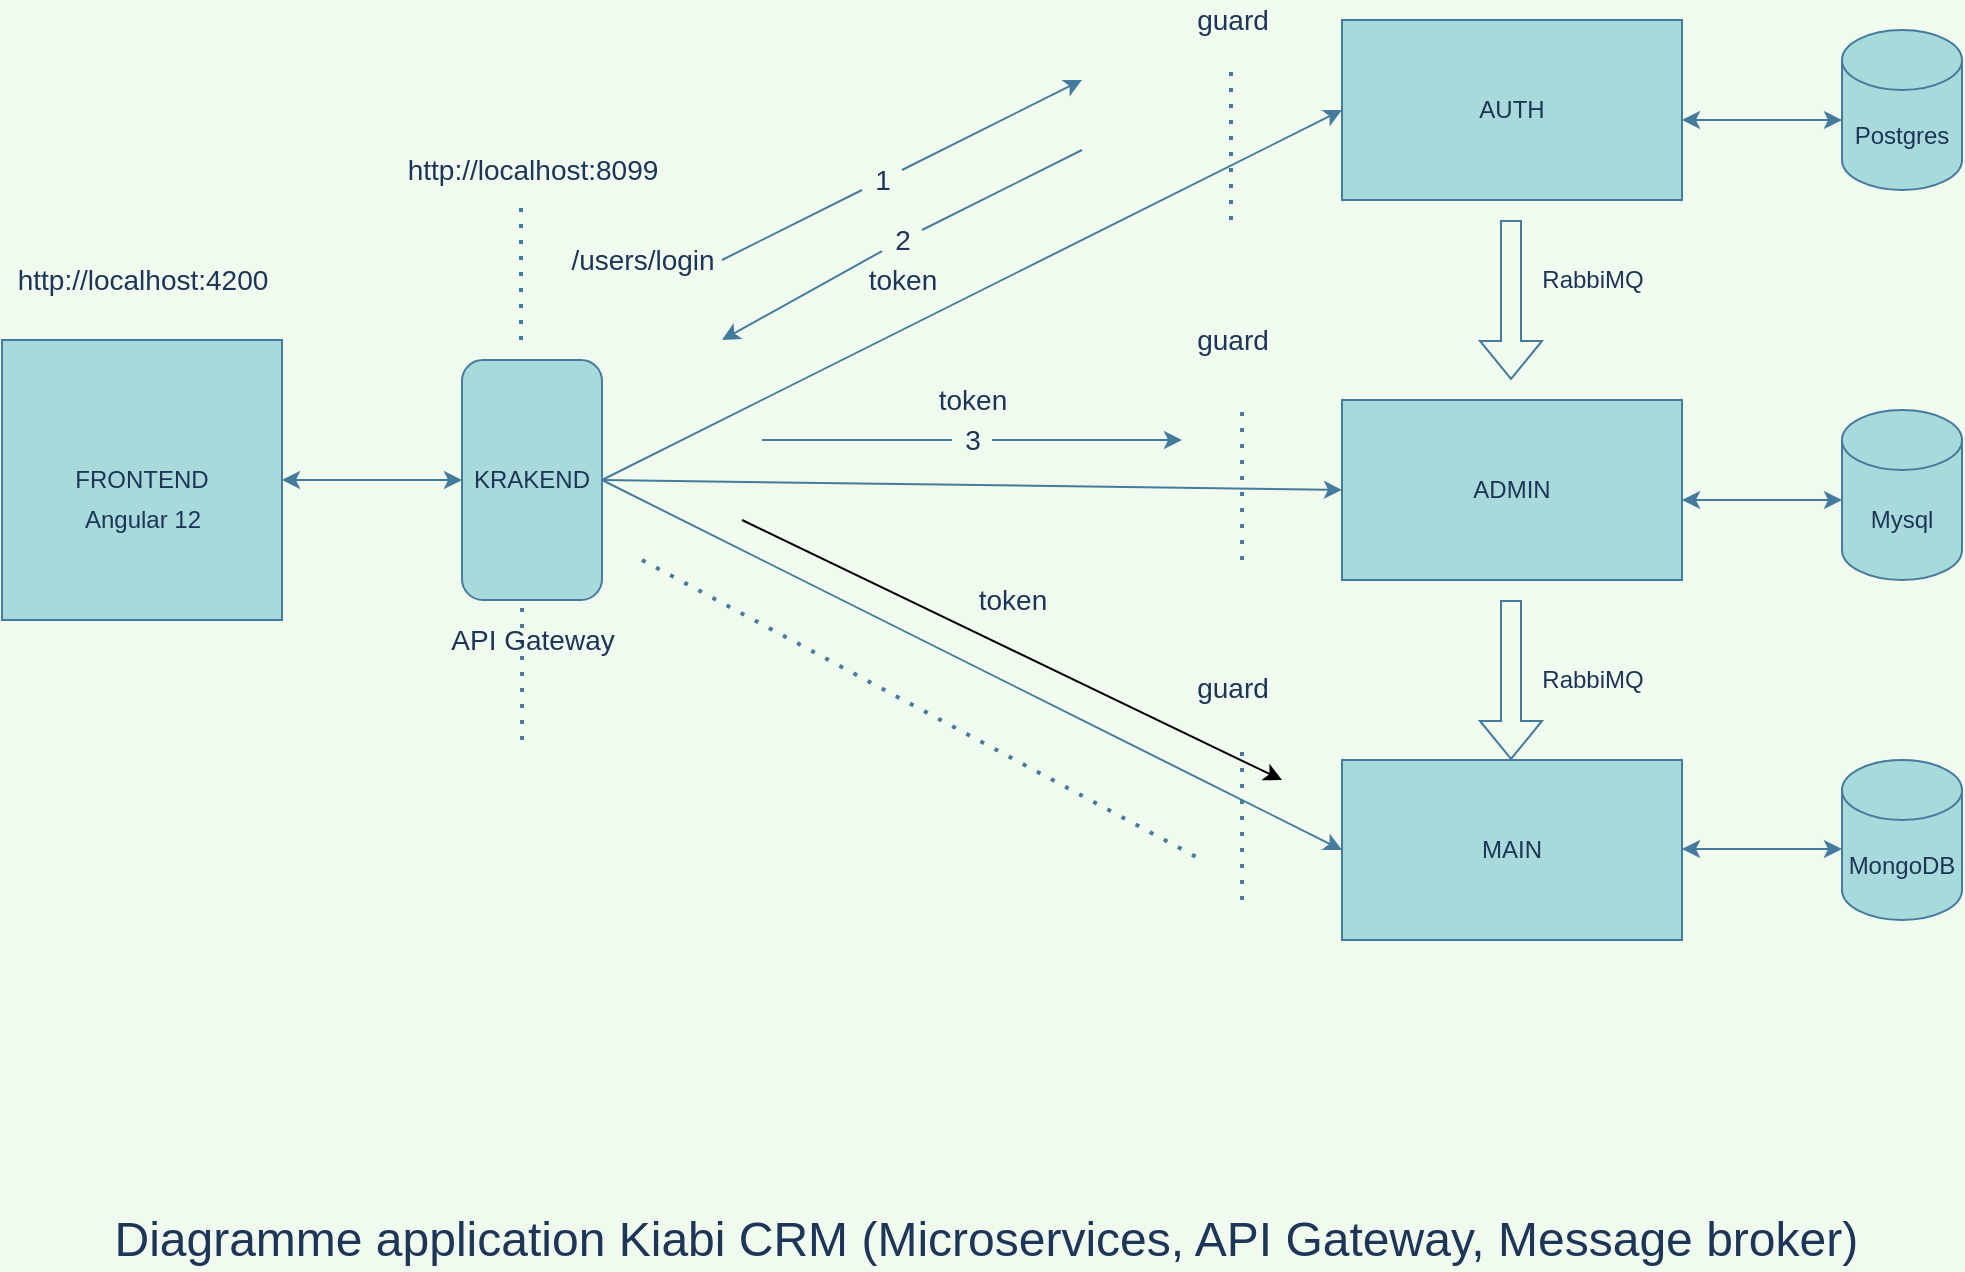 <mxfile version="16.5.1" type="device"><diagram id="C5RBs43oDa-KdzZeNtuy" name="Page-1"><mxGraphModel dx="1182" dy="875" grid="1" gridSize="10" guides="1" tooltips="1" connect="1" arrows="1" fold="1" page="1" pageScale="1" pageWidth="1169" pageHeight="827" background="#F1FAEE" math="0" shadow="0"><root><mxCell id="WIyWlLk6GJQsqaUBKTNV-0"/><mxCell id="WIyWlLk6GJQsqaUBKTNV-1" parent="WIyWlLk6GJQsqaUBKTNV-0"/><mxCell id="QdaalQLmriQR0HZM3aZn-0" value="FRONTEND" style="whiteSpace=wrap;html=1;aspect=fixed;fillColor=#A8DADC;strokeColor=#457B9D;fontColor=#1D3557;" parent="WIyWlLk6GJQsqaUBKTNV-1" vertex="1"><mxGeometry x="80" y="230" width="140" height="140" as="geometry"/></mxCell><mxCell id="QdaalQLmriQR0HZM3aZn-1" value="KRAKEND" style="rounded=1;whiteSpace=wrap;html=1;direction=south;fillColor=#A8DADC;strokeColor=#457B9D;fontColor=#1D3557;" parent="WIyWlLk6GJQsqaUBKTNV-1" vertex="1"><mxGeometry x="310" y="240" width="70" height="120" as="geometry"/></mxCell><mxCell id="QdaalQLmriQR0HZM3aZn-3" value="" style="endArrow=none;dashed=1;html=1;dashPattern=1 3;strokeWidth=2;rounded=0;labelBackgroundColor=#F1FAEE;strokeColor=#457B9D;fontColor=#1D3557;" parent="WIyWlLk6GJQsqaUBKTNV-1" edge="1"><mxGeometry width="50" height="50" relative="1" as="geometry"><mxPoint x="340" y="430" as="sourcePoint"/><mxPoint x="340" y="364" as="targetPoint"/></mxGeometry></mxCell><mxCell id="QdaalQLmriQR0HZM3aZn-5" value="" style="endArrow=none;dashed=1;html=1;dashPattern=1 3;strokeWidth=2;rounded=0;labelBackgroundColor=#F1FAEE;strokeColor=#457B9D;fontColor=#1D3557;" parent="WIyWlLk6GJQsqaUBKTNV-1" edge="1"><mxGeometry width="50" height="50" relative="1" as="geometry"><mxPoint x="339.5" y="230" as="sourcePoint"/><mxPoint x="339.5" y="164" as="targetPoint"/></mxGeometry></mxCell><mxCell id="QdaalQLmriQR0HZM3aZn-6" value="" style="endArrow=classic;startArrow=classic;html=1;rounded=0;entryX=0.5;entryY=1;entryDx=0;entryDy=0;labelBackgroundColor=#F1FAEE;strokeColor=#457B9D;fontColor=#1D3557;" parent="WIyWlLk6GJQsqaUBKTNV-1" target="QdaalQLmriQR0HZM3aZn-1" edge="1"><mxGeometry width="50" height="50" relative="1" as="geometry"><mxPoint x="220" y="300" as="sourcePoint"/><mxPoint x="270" y="250" as="targetPoint"/></mxGeometry></mxCell><mxCell id="QdaalQLmriQR0HZM3aZn-7" value="AUTH" style="rounded=0;whiteSpace=wrap;html=1;fillColor=#A8DADC;strokeColor=#457B9D;fontColor=#1D3557;" parent="WIyWlLk6GJQsqaUBKTNV-1" vertex="1"><mxGeometry x="750" y="70" width="170" height="90" as="geometry"/></mxCell><mxCell id="QdaalQLmriQR0HZM3aZn-8" value="ADMIN" style="rounded=0;whiteSpace=wrap;html=1;fillColor=#A8DADC;strokeColor=#457B9D;fontColor=#1D3557;" parent="WIyWlLk6GJQsqaUBKTNV-1" vertex="1"><mxGeometry x="750" y="260" width="170" height="90" as="geometry"/></mxCell><mxCell id="QdaalQLmriQR0HZM3aZn-9" value="MAIN" style="rounded=0;whiteSpace=wrap;html=1;fillColor=#A8DADC;strokeColor=#457B9D;fontColor=#1D3557;" parent="WIyWlLk6GJQsqaUBKTNV-1" vertex="1"><mxGeometry x="750" y="440" width="170" height="90" as="geometry"/></mxCell><mxCell id="QdaalQLmriQR0HZM3aZn-13" value="" style="endArrow=classic;html=1;rounded=0;exitX=0.5;exitY=0;exitDx=0;exitDy=0;entryX=0;entryY=0.5;entryDx=0;entryDy=0;labelBackgroundColor=#F1FAEE;strokeColor=#457B9D;fontColor=#1D3557;" parent="WIyWlLk6GJQsqaUBKTNV-1" source="QdaalQLmriQR0HZM3aZn-1" target="QdaalQLmriQR0HZM3aZn-8" edge="1"><mxGeometry width="50" height="50" relative="1" as="geometry"><mxPoint x="470" y="420" as="sourcePoint"/><mxPoint x="520" y="370" as="targetPoint"/></mxGeometry></mxCell><mxCell id="QdaalQLmriQR0HZM3aZn-14" value="" style="endArrow=classic;html=1;rounded=0;entryX=0;entryY=0.5;entryDx=0;entryDy=0;labelBackgroundColor=#F1FAEE;strokeColor=#457B9D;fontColor=#1D3557;" parent="WIyWlLk6GJQsqaUBKTNV-1" target="QdaalQLmriQR0HZM3aZn-9" edge="1"><mxGeometry width="50" height="50" relative="1" as="geometry"><mxPoint x="380" y="300" as="sourcePoint"/><mxPoint x="740" y="490" as="targetPoint"/></mxGeometry></mxCell><mxCell id="QdaalQLmriQR0HZM3aZn-16" value="" style="endArrow=classic;html=1;rounded=0;entryX=0;entryY=0.5;entryDx=0;entryDy=0;labelBackgroundColor=#F1FAEE;strokeColor=#457B9D;fontColor=#1D3557;" parent="WIyWlLk6GJQsqaUBKTNV-1" target="QdaalQLmriQR0HZM3aZn-7" edge="1"><mxGeometry width="50" height="50" relative="1" as="geometry"><mxPoint x="380" y="300" as="sourcePoint"/><mxPoint x="430" y="250" as="targetPoint"/></mxGeometry></mxCell><mxCell id="QdaalQLmriQR0HZM3aZn-17" value="Postgres" style="shape=cylinder3;whiteSpace=wrap;html=1;boundedLbl=1;backgroundOutline=1;size=15;fillColor=#A8DADC;strokeColor=#457B9D;fontColor=#1D3557;" parent="WIyWlLk6GJQsqaUBKTNV-1" vertex="1"><mxGeometry x="1000" y="75" width="60" height="80" as="geometry"/></mxCell><mxCell id="QdaalQLmriQR0HZM3aZn-18" value="Mysql" style="shape=cylinder3;whiteSpace=wrap;html=1;boundedLbl=1;backgroundOutline=1;size=15;fillColor=#A8DADC;strokeColor=#457B9D;fontColor=#1D3557;" parent="WIyWlLk6GJQsqaUBKTNV-1" vertex="1"><mxGeometry x="1000" y="265" width="60" height="85" as="geometry"/></mxCell><mxCell id="QdaalQLmriQR0HZM3aZn-19" value="MongoDB" style="shape=cylinder3;whiteSpace=wrap;html=1;boundedLbl=1;backgroundOutline=1;size=15;fillColor=#A8DADC;strokeColor=#457B9D;fontColor=#1D3557;" parent="WIyWlLk6GJQsqaUBKTNV-1" vertex="1"><mxGeometry x="1000" y="440" width="60" height="80" as="geometry"/></mxCell><mxCell id="QdaalQLmriQR0HZM3aZn-21" value="" style="endArrow=classic;startArrow=classic;html=1;rounded=0;labelBackgroundColor=#F1FAEE;strokeColor=#457B9D;fontColor=#1D3557;" parent="WIyWlLk6GJQsqaUBKTNV-1" edge="1"><mxGeometry width="50" height="50" relative="1" as="geometry"><mxPoint x="920" y="120" as="sourcePoint"/><mxPoint x="1000" y="120" as="targetPoint"/></mxGeometry></mxCell><mxCell id="QdaalQLmriQR0HZM3aZn-22" value="" style="endArrow=classic;startArrow=classic;html=1;rounded=0;labelBackgroundColor=#F1FAEE;strokeColor=#457B9D;fontColor=#1D3557;" parent="WIyWlLk6GJQsqaUBKTNV-1" edge="1"><mxGeometry width="50" height="50" relative="1" as="geometry"><mxPoint x="920" y="310" as="sourcePoint"/><mxPoint x="1000" y="310" as="targetPoint"/></mxGeometry></mxCell><mxCell id="QdaalQLmriQR0HZM3aZn-23" value="" style="endArrow=classic;startArrow=classic;html=1;rounded=0;labelBackgroundColor=#F1FAEE;strokeColor=#457B9D;fontColor=#1D3557;" parent="WIyWlLk6GJQsqaUBKTNV-1" edge="1"><mxGeometry width="50" height="50" relative="1" as="geometry"><mxPoint x="920" y="484.5" as="sourcePoint"/><mxPoint x="1000" y="484.5" as="targetPoint"/></mxGeometry></mxCell><mxCell id="QdaalQLmriQR0HZM3aZn-24" value="" style="shape=flexArrow;endArrow=classic;html=1;rounded=0;labelBackgroundColor=#F1FAEE;strokeColor=#457B9D;fontColor=#1D3557;" parent="WIyWlLk6GJQsqaUBKTNV-1" edge="1"><mxGeometry width="50" height="50" relative="1" as="geometry"><mxPoint x="834.5" y="170" as="sourcePoint"/><mxPoint x="834.5" y="250" as="targetPoint"/></mxGeometry></mxCell><mxCell id="QdaalQLmriQR0HZM3aZn-25" value="" style="shape=flexArrow;endArrow=classic;html=1;rounded=0;labelBackgroundColor=#F1FAEE;strokeColor=#457B9D;fontColor=#1D3557;" parent="WIyWlLk6GJQsqaUBKTNV-1" edge="1"><mxGeometry width="50" height="50" relative="1" as="geometry"><mxPoint x="834.5" y="360" as="sourcePoint"/><mxPoint x="834.5" y="440" as="targetPoint"/></mxGeometry></mxCell><mxCell id="QdaalQLmriQR0HZM3aZn-26" value="RabbiMQ" style="text;html=1;align=center;verticalAlign=middle;resizable=0;points=[];autosize=1;strokeColor=none;fillColor=none;fontColor=#1D3557;" parent="WIyWlLk6GJQsqaUBKTNV-1" vertex="1"><mxGeometry x="840" y="190" width="70" height="20" as="geometry"/></mxCell><mxCell id="QdaalQLmriQR0HZM3aZn-27" value="RabbiMQ" style="text;html=1;align=center;verticalAlign=middle;resizable=0;points=[];autosize=1;strokeColor=none;fillColor=none;fontColor=#1D3557;" parent="WIyWlLk6GJQsqaUBKTNV-1" vertex="1"><mxGeometry x="840" y="390" width="70" height="20" as="geometry"/></mxCell><mxCell id="QdaalQLmriQR0HZM3aZn-28" value="Angular 12" style="text;html=1;align=center;verticalAlign=middle;resizable=0;points=[];autosize=1;strokeColor=none;fillColor=none;fontColor=#1D3557;" parent="WIyWlLk6GJQsqaUBKTNV-1" vertex="1"><mxGeometry x="115" y="310" width="70" height="20" as="geometry"/></mxCell><mxCell id="QdaalQLmriQR0HZM3aZn-30" value="&lt;font style=&quot;font-size: 14px&quot;&gt;http://localhost:8099&lt;/font&gt;" style="text;html=1;align=center;verticalAlign=middle;resizable=0;points=[];autosize=1;strokeColor=none;fillColor=none;fontColor=#1D3557;" parent="WIyWlLk6GJQsqaUBKTNV-1" vertex="1"><mxGeometry x="275" y="135" width="140" height="20" as="geometry"/></mxCell><mxCell id="QdaalQLmriQR0HZM3aZn-31" value="&lt;font style=&quot;font-size: 14px&quot;&gt;http://localhost:4200&lt;/font&gt;" style="text;html=1;align=center;verticalAlign=middle;resizable=0;points=[];autosize=1;strokeColor=none;fillColor=none;fontColor=#1D3557;" parent="WIyWlLk6GJQsqaUBKTNV-1" vertex="1"><mxGeometry x="80" y="190" width="140" height="20" as="geometry"/></mxCell><mxCell id="QdaalQLmriQR0HZM3aZn-32" value="/users/login" style="text;html=1;align=center;verticalAlign=middle;resizable=0;points=[];autosize=1;strokeColor=none;fillColor=none;fontSize=14;fontColor=#1D3557;" parent="WIyWlLk6GJQsqaUBKTNV-1" vertex="1"><mxGeometry x="355" y="180" width="90" height="20" as="geometry"/></mxCell><mxCell id="QdaalQLmriQR0HZM3aZn-33" value="" style="endArrow=classic;html=1;rounded=0;fontSize=14;startArrow=none;labelBackgroundColor=#F1FAEE;strokeColor=#457B9D;fontColor=#1D3557;" parent="WIyWlLk6GJQsqaUBKTNV-1" source="QdaalQLmriQR0HZM3aZn-40" edge="1"><mxGeometry width="50" height="50" relative="1" as="geometry"><mxPoint x="440" y="190" as="sourcePoint"/><mxPoint x="620" y="100" as="targetPoint"/></mxGeometry></mxCell><mxCell id="QdaalQLmriQR0HZM3aZn-34" value="" style="endArrow=classic;html=1;rounded=0;fontSize=14;startArrow=none;labelBackgroundColor=#F1FAEE;strokeColor=#457B9D;fontColor=#1D3557;" parent="WIyWlLk6GJQsqaUBKTNV-1" source="QdaalQLmriQR0HZM3aZn-41" edge="1"><mxGeometry width="50" height="50" relative="1" as="geometry"><mxPoint x="620" y="135" as="sourcePoint"/><mxPoint x="440" y="230" as="targetPoint"/></mxGeometry></mxCell><mxCell id="QdaalQLmriQR0HZM3aZn-35" value="token" style="text;html=1;align=center;verticalAlign=middle;resizable=0;points=[];autosize=1;strokeColor=none;fillColor=none;fontSize=14;fontColor=#1D3557;" parent="WIyWlLk6GJQsqaUBKTNV-1" vertex="1"><mxGeometry x="505" y="190" width="50" height="20" as="geometry"/></mxCell><mxCell id="QdaalQLmriQR0HZM3aZn-36" value="" style="endArrow=none;dashed=1;html=1;dashPattern=1 3;strokeWidth=2;rounded=0;fontSize=14;labelBackgroundColor=#F1FAEE;strokeColor=#457B9D;fontColor=#1D3557;" parent="WIyWlLk6GJQsqaUBKTNV-1" edge="1"><mxGeometry width="50" height="50" relative="1" as="geometry"><mxPoint x="700" y="340" as="sourcePoint"/><mxPoint x="700" y="260" as="targetPoint"/></mxGeometry></mxCell><mxCell id="QdaalQLmriQR0HZM3aZn-37" value="guard" style="text;html=1;align=center;verticalAlign=middle;resizable=0;points=[];autosize=1;strokeColor=none;fillColor=none;fontSize=14;fontColor=#1D3557;" parent="WIyWlLk6GJQsqaUBKTNV-1" vertex="1"><mxGeometry x="670" y="220" width="50" height="20" as="geometry"/></mxCell><mxCell id="QdaalQLmriQR0HZM3aZn-38" value="" style="endArrow=classic;html=1;rounded=0;fontSize=14;startArrow=none;labelBackgroundColor=#F1FAEE;strokeColor=#457B9D;fontColor=#1D3557;" parent="WIyWlLk6GJQsqaUBKTNV-1" source="QdaalQLmriQR0HZM3aZn-42" edge="1"><mxGeometry width="50" height="50" relative="1" as="geometry"><mxPoint x="460" y="280" as="sourcePoint"/><mxPoint x="670" y="280" as="targetPoint"/></mxGeometry></mxCell><mxCell id="QdaalQLmriQR0HZM3aZn-39" value="token" style="text;html=1;align=center;verticalAlign=middle;resizable=0;points=[];autosize=1;strokeColor=none;fillColor=none;fontSize=14;fontColor=#1D3557;" parent="WIyWlLk6GJQsqaUBKTNV-1" vertex="1"><mxGeometry x="540" y="250" width="50" height="20" as="geometry"/></mxCell><mxCell id="QdaalQLmriQR0HZM3aZn-42" value="3" style="text;html=1;align=center;verticalAlign=middle;resizable=0;points=[];autosize=1;strokeColor=none;fillColor=none;fontSize=14;fontColor=#1D3557;" parent="WIyWlLk6GJQsqaUBKTNV-1" vertex="1"><mxGeometry x="555" y="270" width="20" height="20" as="geometry"/></mxCell><mxCell id="QdaalQLmriQR0HZM3aZn-43" value="" style="endArrow=none;html=1;rounded=0;fontSize=14;labelBackgroundColor=#F1FAEE;strokeColor=#457B9D;fontColor=#1D3557;" parent="WIyWlLk6GJQsqaUBKTNV-1" target="QdaalQLmriQR0HZM3aZn-42" edge="1"><mxGeometry width="50" height="50" relative="1" as="geometry"><mxPoint x="460" y="280" as="sourcePoint"/><mxPoint x="670" y="280" as="targetPoint"/></mxGeometry></mxCell><mxCell id="QdaalQLmriQR0HZM3aZn-40" value="1" style="text;html=1;align=center;verticalAlign=middle;resizable=0;points=[];autosize=1;strokeColor=none;fillColor=none;fontSize=14;fontColor=#1D3557;" parent="WIyWlLk6GJQsqaUBKTNV-1" vertex="1"><mxGeometry x="510" y="140" width="20" height="20" as="geometry"/></mxCell><mxCell id="QdaalQLmriQR0HZM3aZn-44" value="" style="endArrow=none;html=1;rounded=0;fontSize=14;labelBackgroundColor=#F1FAEE;strokeColor=#457B9D;fontColor=#1D3557;" parent="WIyWlLk6GJQsqaUBKTNV-1" target="QdaalQLmriQR0HZM3aZn-40" edge="1"><mxGeometry width="50" height="50" relative="1" as="geometry"><mxPoint x="440" y="190" as="sourcePoint"/><mxPoint x="620" y="100" as="targetPoint"/></mxGeometry></mxCell><mxCell id="QdaalQLmriQR0HZM3aZn-41" value="2" style="text;html=1;align=center;verticalAlign=middle;resizable=0;points=[];autosize=1;strokeColor=none;fillColor=none;fontSize=14;fontColor=#1D3557;" parent="WIyWlLk6GJQsqaUBKTNV-1" vertex="1"><mxGeometry x="520" y="170" width="20" height="20" as="geometry"/></mxCell><mxCell id="QdaalQLmriQR0HZM3aZn-45" value="" style="endArrow=none;html=1;rounded=0;fontSize=14;labelBackgroundColor=#F1FAEE;strokeColor=#457B9D;fontColor=#1D3557;" parent="WIyWlLk6GJQsqaUBKTNV-1" target="QdaalQLmriQR0HZM3aZn-41" edge="1"><mxGeometry width="50" height="50" relative="1" as="geometry"><mxPoint x="620" y="135" as="sourcePoint"/><mxPoint x="440" y="230" as="targetPoint"/></mxGeometry></mxCell><mxCell id="QdaalQLmriQR0HZM3aZn-49" value="" style="endArrow=none;dashed=1;html=1;dashPattern=1 3;strokeWidth=2;rounded=0;fontSize=14;labelBackgroundColor=#F1FAEE;strokeColor=#457B9D;fontColor=#1D3557;" parent="WIyWlLk6GJQsqaUBKTNV-1" edge="1"><mxGeometry width="50" height="50" relative="1" as="geometry"><mxPoint x="400" y="340" as="sourcePoint"/><mxPoint x="680" y="490" as="targetPoint"/></mxGeometry></mxCell><mxCell id="QdaalQLmriQR0HZM3aZn-56" value="API Gateway" style="text;html=1;align=center;verticalAlign=middle;resizable=0;points=[];autosize=1;strokeColor=none;fillColor=none;fontSize=14;fontColor=#1D3557;" parent="WIyWlLk6GJQsqaUBKTNV-1" vertex="1"><mxGeometry x="295" y="370" width="100" height="20" as="geometry"/></mxCell><mxCell id="QdaalQLmriQR0HZM3aZn-57" value="&lt;font style=&quot;font-size: 24px&quot;&gt;Diagramme application Kiabi CRM (Microservices, API Gateway, Message broker)&amp;nbsp;&lt;/font&gt;" style="text;html=1;align=center;verticalAlign=middle;resizable=0;points=[];autosize=1;strokeColor=none;fillColor=none;fontSize=14;fontColor=#1D3557;" parent="WIyWlLk6GJQsqaUBKTNV-1" vertex="1"><mxGeometry x="130" y="665" width="890" height="30" as="geometry"/></mxCell><mxCell id="bvU9wHYae6ux8hAMOLjn-0" value="token" style="text;html=1;align=center;verticalAlign=middle;resizable=0;points=[];autosize=1;strokeColor=none;fillColor=none;fontSize=14;fontColor=#1D3557;" vertex="1" parent="WIyWlLk6GJQsqaUBKTNV-1"><mxGeometry x="560" y="350" width="50" height="20" as="geometry"/></mxCell><mxCell id="bvU9wHYae6ux8hAMOLjn-2" value="" style="endArrow=classic;html=1;rounded=0;" edge="1" parent="WIyWlLk6GJQsqaUBKTNV-1"><mxGeometry width="50" height="50" relative="1" as="geometry"><mxPoint x="450" y="320" as="sourcePoint"/><mxPoint x="720" y="450" as="targetPoint"/></mxGeometry></mxCell><mxCell id="bvU9wHYae6ux8hAMOLjn-3" value="" style="endArrow=none;dashed=1;html=1;dashPattern=1 3;strokeWidth=2;rounded=0;fontSize=14;labelBackgroundColor=#F1FAEE;strokeColor=#457B9D;fontColor=#1D3557;" edge="1" parent="WIyWlLk6GJQsqaUBKTNV-1"><mxGeometry width="50" height="50" relative="1" as="geometry"><mxPoint x="700" y="510" as="sourcePoint"/><mxPoint x="700" y="430" as="targetPoint"/></mxGeometry></mxCell><mxCell id="bvU9wHYae6ux8hAMOLjn-4" value="guard" style="text;html=1;align=center;verticalAlign=middle;resizable=0;points=[];autosize=1;strokeColor=none;fillColor=none;fontSize=14;fontColor=#1D3557;" vertex="1" parent="WIyWlLk6GJQsqaUBKTNV-1"><mxGeometry x="670" y="394" width="50" height="20" as="geometry"/></mxCell><mxCell id="bvU9wHYae6ux8hAMOLjn-5" value="" style="endArrow=none;dashed=1;html=1;dashPattern=1 3;strokeWidth=2;rounded=0;fontSize=14;labelBackgroundColor=#F1FAEE;strokeColor=#457B9D;fontColor=#1D3557;" edge="1" parent="WIyWlLk6GJQsqaUBKTNV-1"><mxGeometry width="50" height="50" relative="1" as="geometry"><mxPoint x="694.5" y="170" as="sourcePoint"/><mxPoint x="694.5" y="90" as="targetPoint"/></mxGeometry></mxCell><mxCell id="bvU9wHYae6ux8hAMOLjn-6" value="guard" style="text;html=1;align=center;verticalAlign=middle;resizable=0;points=[];autosize=1;strokeColor=none;fillColor=none;fontSize=14;fontColor=#1D3557;" vertex="1" parent="WIyWlLk6GJQsqaUBKTNV-1"><mxGeometry x="670" y="60" width="50" height="20" as="geometry"/></mxCell></root></mxGraphModel></diagram></mxfile>